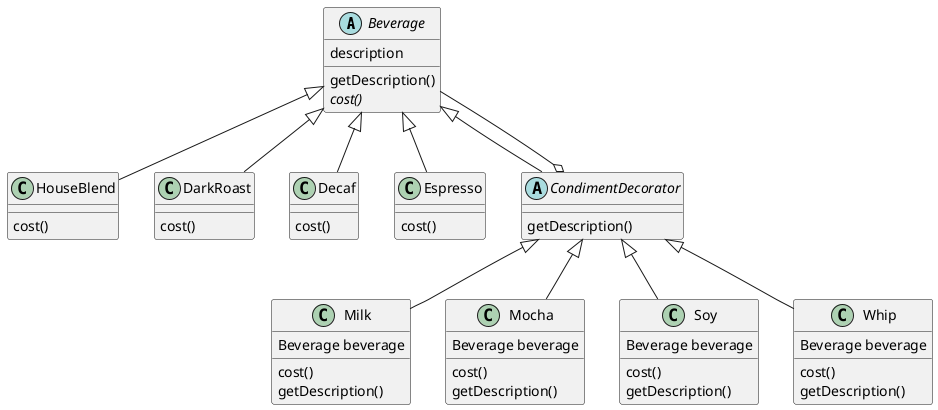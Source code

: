 @startuml

abstract class Beverage {
	description
	getDescription()
	{abstract} cost()


}

class HouseBlend {
	cost()
}

class DarkRoast {
	cost()
}

class Decaf {
	cost()
}

class Espresso {
	cost()
}

abstract class CondimentDecorator {
	getDescription()
}

class Milk {
	Beverage beverage
	cost()
	getDescription()
}

class Mocha {
	Beverage beverage
	cost()
	getDescription()
}

class Soy {
	Beverage beverage
	cost()
	getDescription()
}

class Whip {
	Beverage beverage
	cost()
	getDescription()
}


Beverage <|-- HouseBlend
Beverage <|-- DarkRoast
Beverage <|-- Decaf
Beverage <|-- Espresso
Beverage <|-- CondimentDecorator
CondimentDecorator o-- Beverage
CondimentDecorator <|-- Milk
CondimentDecorator <|-- Mocha
CondimentDecorator <|-- Soy
CondimentDecorator <|-- Whip

@enduml

